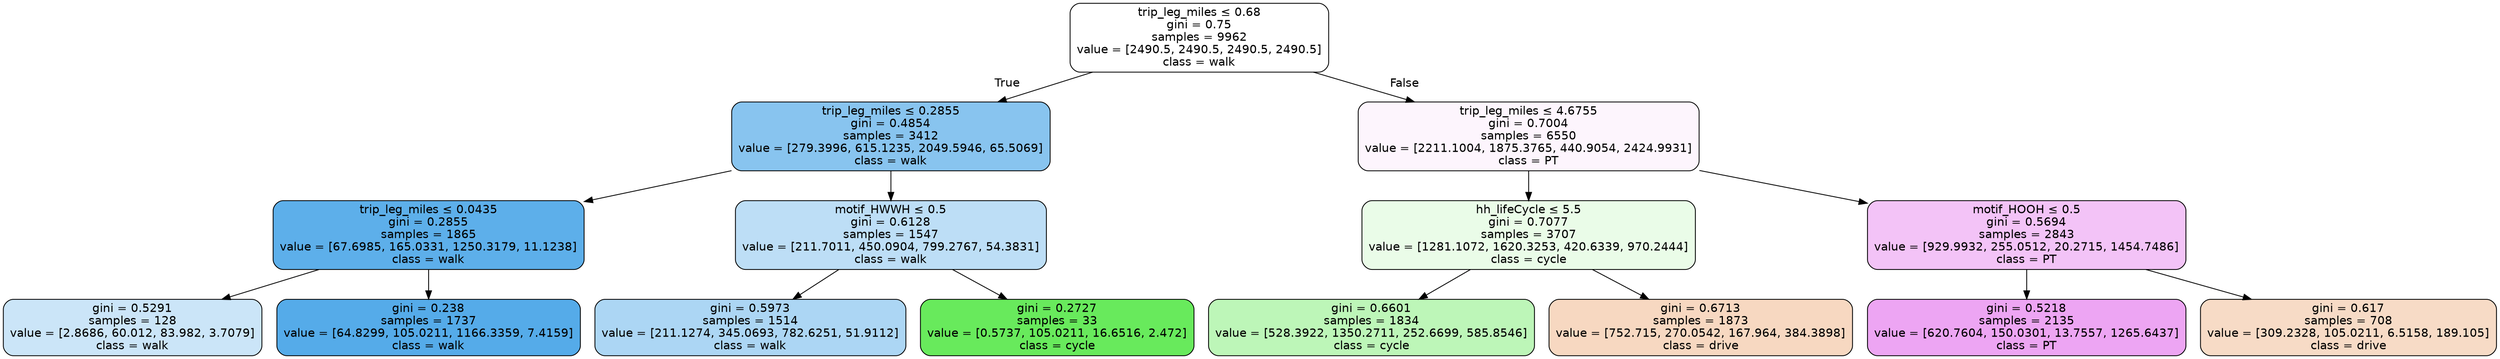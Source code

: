 digraph Tree {
node [shape=box, style="filled, rounded", color="black", fontname=helvetica] ;
edge [fontname=helvetica] ;
0 [label=<trip_leg_miles &le; 0.68<br/>gini = 0.75<br/>samples = 9962<br/>value = [2490.5, 2490.5, 2490.5, 2490.5]<br/>class = walk>, fillcolor="#399de500"] ;
1 [label=<trip_leg_miles &le; 0.2855<br/>gini = 0.4854<br/>samples = 3412<br/>value = [279.3996, 615.1235, 2049.5946, 65.5069]<br/>class = walk>, fillcolor="#399de599"] ;
0 -> 1 [labeldistance=2.5, labelangle=45, headlabel="True"] ;
2 [label=<trip_leg_miles &le; 0.0435<br/>gini = 0.2855<br/>samples = 1865<br/>value = [67.6985, 165.0331, 1250.3179, 11.1238]<br/>class = walk>, fillcolor="#399de5d0"] ;
1 -> 2 ;
3 [label=<gini = 0.5291<br/>samples = 128<br/>value = [2.8686, 60.012, 83.982, 3.7079]<br/>class = walk>, fillcolor="#399de543"] ;
2 -> 3 ;
4 [label=<gini = 0.238<br/>samples = 1737<br/>value = [64.8299, 105.0211, 1166.3359, 7.4159]<br/>class = walk>, fillcolor="#399de5db"] ;
2 -> 4 ;
5 [label=<motif_HWWH &le; 0.5<br/>gini = 0.6128<br/>samples = 1547<br/>value = [211.7011, 450.0904, 799.2767, 54.3831]<br/>class = walk>, fillcolor="#399de554"] ;
1 -> 5 ;
6 [label=<gini = 0.5973<br/>samples = 1514<br/>value = [211.1274, 345.0693, 782.6251, 51.9112]<br/>class = walk>, fillcolor="#399de56b"] ;
5 -> 6 ;
7 [label=<gini = 0.2727<br/>samples = 33<br/>value = [0.5737, 105.0211, 16.6516, 2.472]<br/>class = cycle>, fillcolor="#47e539d1"] ;
5 -> 7 ;
8 [label=<trip_leg_miles &le; 4.6755<br/>gini = 0.7004<br/>samples = 6550<br/>value = [2211.1004, 1875.3765, 440.9054, 2424.9931]<br/>class = PT>, fillcolor="#d739e50c"] ;
0 -> 8 [labeldistance=2.5, labelangle=-45, headlabel="False"] ;
9 [label=<hh_lifeCycle &le; 5.5<br/>gini = 0.7077<br/>samples = 3707<br/>value = [1281.1072, 1620.3253, 420.6339, 970.2444]<br/>class = cycle>, fillcolor="#47e5391d"] ;
8 -> 9 ;
10 [label=<gini = 0.6601<br/>samples = 1834<br/>value = [528.3922, 1350.2711, 252.6699, 585.8546]<br/>class = cycle>, fillcolor="#47e5395b"] ;
9 -> 10 ;
11 [label=<gini = 0.6713<br/>samples = 1873<br/>value = [752.715, 270.0542, 167.964, 384.3898]<br/>class = drive>, fillcolor="#e581394f"] ;
9 -> 11 ;
12 [label=<motif_HOOH &le; 0.5<br/>gini = 0.5694<br/>samples = 2843<br/>value = [929.9932, 255.0512, 20.2715, 1454.7486]<br/>class = PT>, fillcolor="#d739e54d"] ;
8 -> 12 ;
13 [label=<gini = 0.5218<br/>samples = 2135<br/>value = [620.7604, 150.0301, 13.7557, 1265.6437]<br/>class = PT>, fillcolor="#d739e573"] ;
12 -> 13 ;
14 [label=<gini = 0.617<br/>samples = 708<br/>value = [309.2328, 105.0211, 6.5158, 189.105]<br/>class = drive>, fillcolor="#e5813949"] ;
12 -> 14 ;
}
